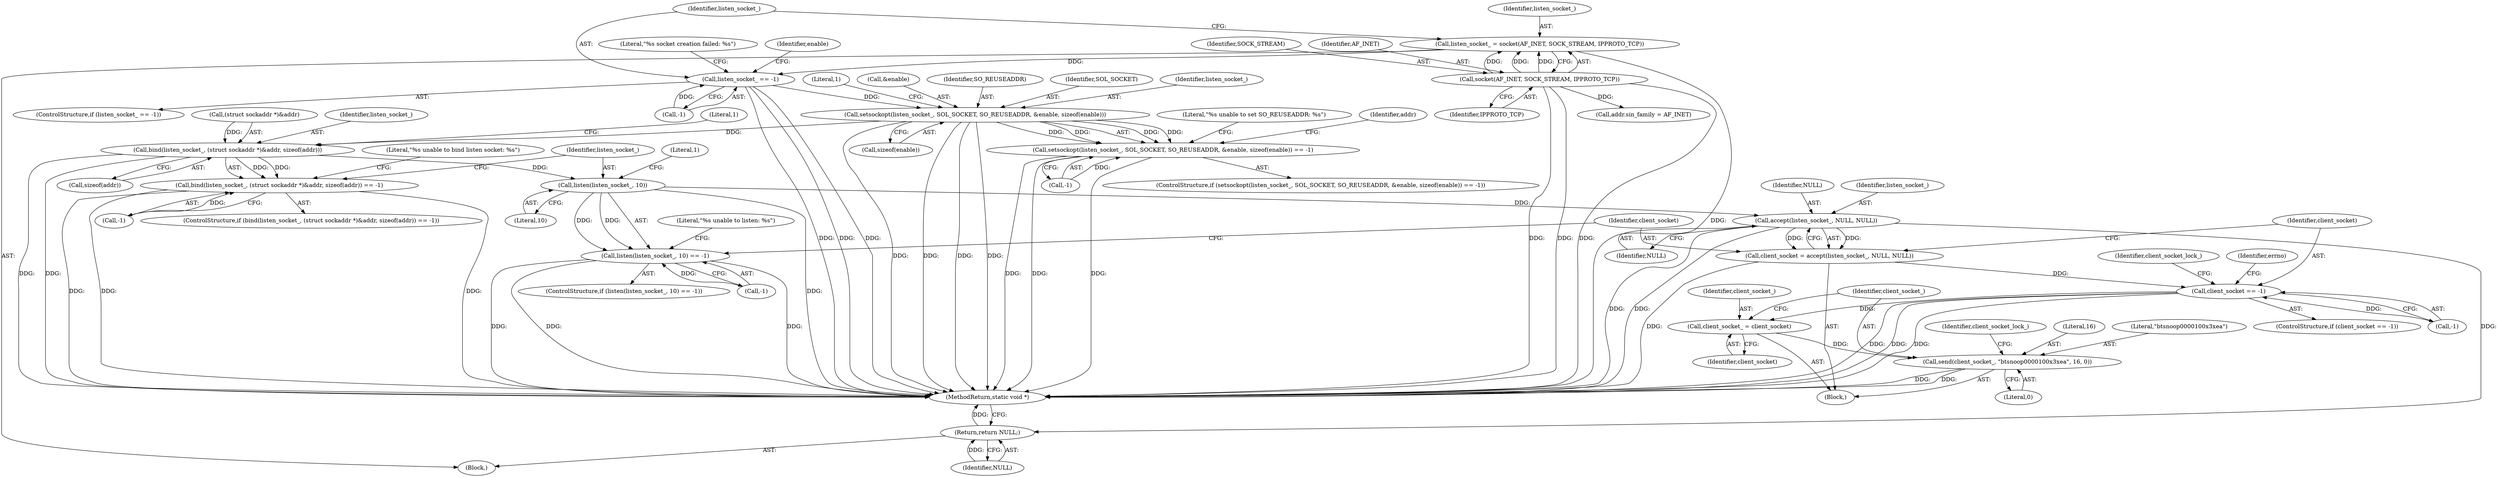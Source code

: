 digraph "0_Android_472271b153c5dc53c28beac55480a8d8434b2d5c_52@API" {
"1000112" [label="(Call,listen_socket_ = socket(AF_INET, SOCK_STREAM, IPPROTO_TCP))"];
"1000114" [label="(Call,socket(AF_INET, SOCK_STREAM, IPPROTO_TCP))"];
"1000119" [label="(Call,listen_socket_ == -1)"];
"1000136" [label="(Call,setsockopt(listen_socket_, SOL_SOCKET, SO_REUSEADDR, &enable, sizeof(enable)))"];
"1000135" [label="(Call,setsockopt(listen_socket_, SOL_SOCKET, SO_REUSEADDR, &enable, sizeof(enable)) == -1)"];
"1000175" [label="(Call,bind(listen_socket_, (struct sockaddr *)&addr, sizeof(addr)))"];
"1000174" [label="(Call,bind(listen_socket_, (struct sockaddr *)&addr, sizeof(addr)) == -1)"];
"1000194" [label="(Call,listen(listen_socket_, 10))"];
"1000193" [label="(Call,listen(listen_socket_, 10) == -1)"];
"1000211" [label="(Call,accept(listen_socket_, NULL, NULL))"];
"1000209" [label="(Call,client_socket = accept(listen_socket_, NULL, NULL))"];
"1000216" [label="(Call,client_socket == -1)"];
"1000243" [label="(Call,client_socket_ = client_socket)"];
"1000246" [label="(Call,send(client_socket_, \"btsnoop\0\0\0\0\1\0\0\x3\xea\", 16, 0))"];
"1000258" [label="(Return,return NULL;)"];
"1000114" [label="(Call,socket(AF_INET, SOCK_STREAM, IPPROTO_TCP))"];
"1000201" [label="(Literal,\"%s unable to listen: %s\")"];
"1000137" [label="(Identifier,listen_socket_)"];
"1000134" [label="(ControlStructure,if (setsockopt(listen_socket_, SOL_SOCKET, SO_REUSEADDR, &enable, sizeof(enable)) == -1))"];
"1000148" [label="(Literal,\"%s unable to set SO_REUSEADDR: %s\")"];
"1000136" [label="(Call,setsockopt(listen_socket_, SOL_SOCKET, SO_REUSEADDR, &enable, sizeof(enable)))"];
"1000184" [label="(Literal,1)"];
"1000213" [label="(Identifier,NULL)"];
"1000217" [label="(Identifier,client_socket)"];
"1000214" [label="(Identifier,NULL)"];
"1000224" [label="(Identifier,errno)"];
"1000239" [label="(Identifier,client_socket_lock_)"];
"1000113" [label="(Identifier,listen_socket_)"];
"1000260" [label="(MethodReturn,static void *)"];
"1000125" [label="(Literal,\"%s socket creation failed: %s\")"];
"1000117" [label="(Identifier,IPPROTO_TCP)"];
"1000216" [label="(Call,client_socket == -1)"];
"1000145" [label="(Literal,1)"];
"1000193" [label="(Call,listen(listen_socket_, 10) == -1)"];
"1000245" [label="(Identifier,client_socket)"];
"1000174" [label="(Call,bind(listen_socket_, (struct sockaddr *)&addr, sizeof(addr)) == -1)"];
"1000116" [label="(Identifier,SOCK_STREAM)"];
"1000243" [label="(Call,client_socket_ = client_socket)"];
"1000246" [label="(Call,send(client_socket_, \"btsnoop\0\0\0\0\1\0\0\x3\xea\", 16, 0))"];
"1000215" [label="(ControlStructure,if (client_socket == -1))"];
"1000132" [label="(Identifier,enable)"];
"1000120" [label="(Identifier,listen_socket_)"];
"1000248" [label="(Literal,\"btsnoop\0\0\0\0\1\0\0\x3\xea\")"];
"1000144" [label="(Call,-1)"];
"1000181" [label="(Call,sizeof(addr))"];
"1000115" [label="(Identifier,AF_INET)"];
"1000177" [label="(Call,(struct sockaddr *)&addr)"];
"1000196" [label="(Literal,10)"];
"1000212" [label="(Identifier,listen_socket_)"];
"1000142" [label="(Call,sizeof(enable))"];
"1000209" [label="(Call,client_socket = accept(listen_socket_, NULL, NULL))"];
"1000187" [label="(Literal,\"%s unable to bind listen socket: %s\")"];
"1000247" [label="(Identifier,client_socket_)"];
"1000195" [label="(Identifier,listen_socket_)"];
"1000198" [label="(Literal,1)"];
"1000103" [label="(Block,)"];
"1000112" [label="(Call,listen_socket_ = socket(AF_INET, SOCK_STREAM, IPPROTO_TCP))"];
"1000207" [label="(Block,)"];
"1000156" [label="(Identifier,addr)"];
"1000175" [label="(Call,bind(listen_socket_, (struct sockaddr *)&addr, sizeof(addr)))"];
"1000194" [label="(Call,listen(listen_socket_, 10))"];
"1000259" [label="(Identifier,NULL)"];
"1000176" [label="(Identifier,listen_socket_)"];
"1000118" [label="(ControlStructure,if (listen_socket_ == -1))"];
"1000173" [label="(ControlStructure,if (bind(listen_socket_, (struct sockaddr *)&addr, sizeof(addr)) == -1))"];
"1000192" [label="(ControlStructure,if (listen(listen_socket_, 10) == -1))"];
"1000140" [label="(Call,&enable)"];
"1000244" [label="(Identifier,client_socket_)"];
"1000253" [label="(Identifier,client_socket_lock_)"];
"1000197" [label="(Call,-1)"];
"1000135" [label="(Call,setsockopt(listen_socket_, SOL_SOCKET, SO_REUSEADDR, &enable, sizeof(enable)) == -1)"];
"1000139" [label="(Identifier,SO_REUSEADDR)"];
"1000121" [label="(Call,-1)"];
"1000119" [label="(Call,listen_socket_ == -1)"];
"1000218" [label="(Call,-1)"];
"1000183" [label="(Call,-1)"];
"1000250" [label="(Literal,0)"];
"1000249" [label="(Literal,16)"];
"1000210" [label="(Identifier,client_socket)"];
"1000138" [label="(Identifier,SOL_SOCKET)"];
"1000154" [label="(Call,addr.sin_family = AF_INET)"];
"1000211" [label="(Call,accept(listen_socket_, NULL, NULL))"];
"1000258" [label="(Return,return NULL;)"];
"1000112" -> "1000103"  [label="AST: "];
"1000112" -> "1000114"  [label="CFG: "];
"1000113" -> "1000112"  [label="AST: "];
"1000114" -> "1000112"  [label="AST: "];
"1000120" -> "1000112"  [label="CFG: "];
"1000112" -> "1000260"  [label="DDG: "];
"1000114" -> "1000112"  [label="DDG: "];
"1000114" -> "1000112"  [label="DDG: "];
"1000114" -> "1000112"  [label="DDG: "];
"1000112" -> "1000119"  [label="DDG: "];
"1000114" -> "1000117"  [label="CFG: "];
"1000115" -> "1000114"  [label="AST: "];
"1000116" -> "1000114"  [label="AST: "];
"1000117" -> "1000114"  [label="AST: "];
"1000114" -> "1000260"  [label="DDG: "];
"1000114" -> "1000260"  [label="DDG: "];
"1000114" -> "1000260"  [label="DDG: "];
"1000114" -> "1000154"  [label="DDG: "];
"1000119" -> "1000118"  [label="AST: "];
"1000119" -> "1000121"  [label="CFG: "];
"1000120" -> "1000119"  [label="AST: "];
"1000121" -> "1000119"  [label="AST: "];
"1000125" -> "1000119"  [label="CFG: "];
"1000132" -> "1000119"  [label="CFG: "];
"1000119" -> "1000260"  [label="DDG: "];
"1000119" -> "1000260"  [label="DDG: "];
"1000119" -> "1000260"  [label="DDG: "];
"1000121" -> "1000119"  [label="DDG: "];
"1000119" -> "1000136"  [label="DDG: "];
"1000136" -> "1000135"  [label="AST: "];
"1000136" -> "1000142"  [label="CFG: "];
"1000137" -> "1000136"  [label="AST: "];
"1000138" -> "1000136"  [label="AST: "];
"1000139" -> "1000136"  [label="AST: "];
"1000140" -> "1000136"  [label="AST: "];
"1000142" -> "1000136"  [label="AST: "];
"1000145" -> "1000136"  [label="CFG: "];
"1000136" -> "1000260"  [label="DDG: "];
"1000136" -> "1000260"  [label="DDG: "];
"1000136" -> "1000260"  [label="DDG: "];
"1000136" -> "1000260"  [label="DDG: "];
"1000136" -> "1000135"  [label="DDG: "];
"1000136" -> "1000135"  [label="DDG: "];
"1000136" -> "1000135"  [label="DDG: "];
"1000136" -> "1000135"  [label="DDG: "];
"1000136" -> "1000175"  [label="DDG: "];
"1000135" -> "1000134"  [label="AST: "];
"1000135" -> "1000144"  [label="CFG: "];
"1000144" -> "1000135"  [label="AST: "];
"1000148" -> "1000135"  [label="CFG: "];
"1000156" -> "1000135"  [label="CFG: "];
"1000135" -> "1000260"  [label="DDG: "];
"1000135" -> "1000260"  [label="DDG: "];
"1000135" -> "1000260"  [label="DDG: "];
"1000144" -> "1000135"  [label="DDG: "];
"1000175" -> "1000174"  [label="AST: "];
"1000175" -> "1000181"  [label="CFG: "];
"1000176" -> "1000175"  [label="AST: "];
"1000177" -> "1000175"  [label="AST: "];
"1000181" -> "1000175"  [label="AST: "];
"1000184" -> "1000175"  [label="CFG: "];
"1000175" -> "1000260"  [label="DDG: "];
"1000175" -> "1000260"  [label="DDG: "];
"1000175" -> "1000174"  [label="DDG: "];
"1000175" -> "1000174"  [label="DDG: "];
"1000177" -> "1000175"  [label="DDG: "];
"1000175" -> "1000194"  [label="DDG: "];
"1000174" -> "1000173"  [label="AST: "];
"1000174" -> "1000183"  [label="CFG: "];
"1000183" -> "1000174"  [label="AST: "];
"1000187" -> "1000174"  [label="CFG: "];
"1000195" -> "1000174"  [label="CFG: "];
"1000174" -> "1000260"  [label="DDG: "];
"1000174" -> "1000260"  [label="DDG: "];
"1000174" -> "1000260"  [label="DDG: "];
"1000183" -> "1000174"  [label="DDG: "];
"1000194" -> "1000193"  [label="AST: "];
"1000194" -> "1000196"  [label="CFG: "];
"1000195" -> "1000194"  [label="AST: "];
"1000196" -> "1000194"  [label="AST: "];
"1000198" -> "1000194"  [label="CFG: "];
"1000194" -> "1000260"  [label="DDG: "];
"1000194" -> "1000193"  [label="DDG: "];
"1000194" -> "1000193"  [label="DDG: "];
"1000194" -> "1000211"  [label="DDG: "];
"1000193" -> "1000192"  [label="AST: "];
"1000193" -> "1000197"  [label="CFG: "];
"1000197" -> "1000193"  [label="AST: "];
"1000201" -> "1000193"  [label="CFG: "];
"1000210" -> "1000193"  [label="CFG: "];
"1000193" -> "1000260"  [label="DDG: "];
"1000193" -> "1000260"  [label="DDG: "];
"1000193" -> "1000260"  [label="DDG: "];
"1000197" -> "1000193"  [label="DDG: "];
"1000211" -> "1000209"  [label="AST: "];
"1000211" -> "1000214"  [label="CFG: "];
"1000212" -> "1000211"  [label="AST: "];
"1000213" -> "1000211"  [label="AST: "];
"1000214" -> "1000211"  [label="AST: "];
"1000209" -> "1000211"  [label="CFG: "];
"1000211" -> "1000260"  [label="DDG: "];
"1000211" -> "1000260"  [label="DDG: "];
"1000211" -> "1000209"  [label="DDG: "];
"1000211" -> "1000209"  [label="DDG: "];
"1000211" -> "1000258"  [label="DDG: "];
"1000209" -> "1000207"  [label="AST: "];
"1000210" -> "1000209"  [label="AST: "];
"1000217" -> "1000209"  [label="CFG: "];
"1000209" -> "1000260"  [label="DDG: "];
"1000209" -> "1000216"  [label="DDG: "];
"1000216" -> "1000215"  [label="AST: "];
"1000216" -> "1000218"  [label="CFG: "];
"1000217" -> "1000216"  [label="AST: "];
"1000218" -> "1000216"  [label="AST: "];
"1000224" -> "1000216"  [label="CFG: "];
"1000239" -> "1000216"  [label="CFG: "];
"1000216" -> "1000260"  [label="DDG: "];
"1000216" -> "1000260"  [label="DDG: "];
"1000216" -> "1000260"  [label="DDG: "];
"1000218" -> "1000216"  [label="DDG: "];
"1000216" -> "1000243"  [label="DDG: "];
"1000243" -> "1000207"  [label="AST: "];
"1000243" -> "1000245"  [label="CFG: "];
"1000244" -> "1000243"  [label="AST: "];
"1000245" -> "1000243"  [label="AST: "];
"1000247" -> "1000243"  [label="CFG: "];
"1000243" -> "1000246"  [label="DDG: "];
"1000246" -> "1000207"  [label="AST: "];
"1000246" -> "1000250"  [label="CFG: "];
"1000247" -> "1000246"  [label="AST: "];
"1000248" -> "1000246"  [label="AST: "];
"1000249" -> "1000246"  [label="AST: "];
"1000250" -> "1000246"  [label="AST: "];
"1000253" -> "1000246"  [label="CFG: "];
"1000246" -> "1000260"  [label="DDG: "];
"1000246" -> "1000260"  [label="DDG: "];
"1000258" -> "1000103"  [label="AST: "];
"1000258" -> "1000259"  [label="CFG: "];
"1000259" -> "1000258"  [label="AST: "];
"1000260" -> "1000258"  [label="CFG: "];
"1000258" -> "1000260"  [label="DDG: "];
"1000259" -> "1000258"  [label="DDG: "];
}
